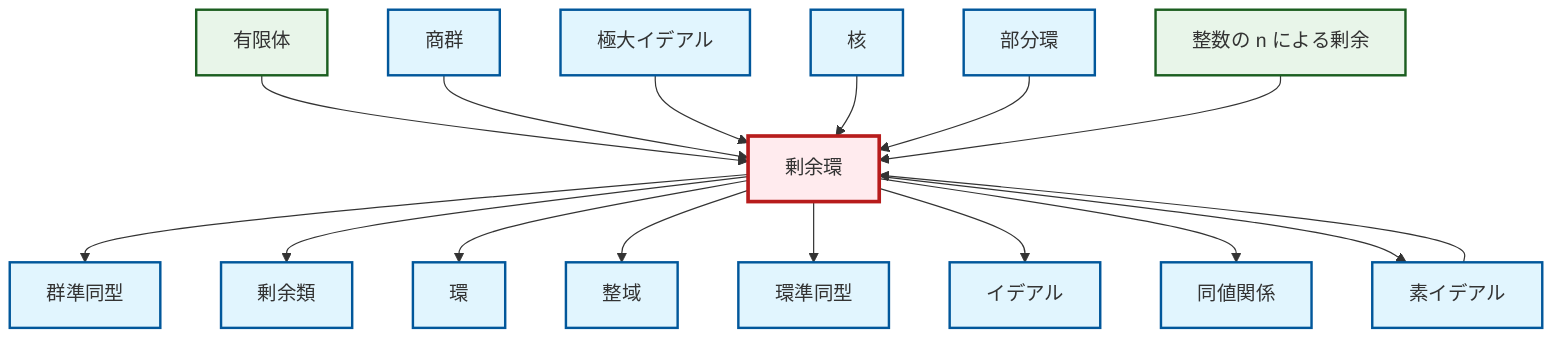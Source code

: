 graph TD
    classDef definition fill:#e1f5fe,stroke:#01579b,stroke-width:2px
    classDef theorem fill:#f3e5f5,stroke:#4a148c,stroke-width:2px
    classDef axiom fill:#fff3e0,stroke:#e65100,stroke-width:2px
    classDef example fill:#e8f5e9,stroke:#1b5e20,stroke-width:2px
    classDef current fill:#ffebee,stroke:#b71c1c,stroke-width:3px
    def-kernel["核"]:::definition
    def-coset["剰余類"]:::definition
    def-equivalence-relation["同値関係"]:::definition
    def-ideal["イデアル"]:::definition
    def-subring["部分環"]:::definition
    def-ring["環"]:::definition
    def-quotient-group["商群"]:::definition
    ex-quotient-integers-mod-n["整数の n による剰余"]:::example
    def-homomorphism["群準同型"]:::definition
    def-quotient-ring["剰余環"]:::definition
    def-integral-domain["整域"]:::definition
    def-maximal-ideal["極大イデアル"]:::definition
    ex-finite-field["有限体"]:::example
    def-prime-ideal["素イデアル"]:::definition
    def-ring-homomorphism["環準同型"]:::definition
    def-quotient-ring --> def-homomorphism
    def-quotient-ring --> def-coset
    def-quotient-ring --> def-ring
    ex-finite-field --> def-quotient-ring
    def-quotient-group --> def-quotient-ring
    def-maximal-ideal --> def-quotient-ring
    def-quotient-ring --> def-integral-domain
    def-quotient-ring --> def-ring-homomorphism
    def-kernel --> def-quotient-ring
    def-subring --> def-quotient-ring
    def-quotient-ring --> def-ideal
    def-quotient-ring --> def-equivalence-relation
    ex-quotient-integers-mod-n --> def-quotient-ring
    def-quotient-ring --> def-prime-ideal
    def-prime-ideal --> def-quotient-ring
    class def-quotient-ring current